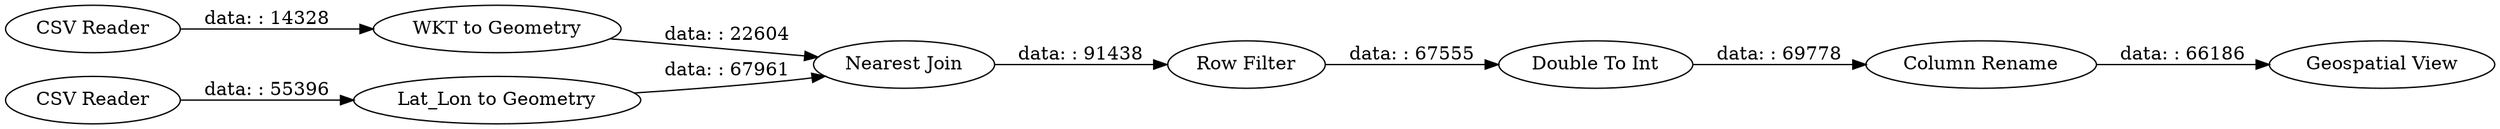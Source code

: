 digraph {
	"-4824058786628723749_52" [label="Lat_Lon to Geometry"]
	"-4824058786628723749_60" [label="Geospatial View"]
	"-4824058786628723749_54" [label="Row Filter"]
	"-4824058786628723749_61" [label="Double To Int"]
	"-4824058786628723749_51" [label="WKT to Geometry"]
	"-4824058786628723749_59" [label="Column Rename"]
	"-4824058786628723749_1" [label="CSV Reader"]
	"-4824058786628723749_46" [label="Nearest Join"]
	"-4824058786628723749_21" [label="CSV Reader"]
	"-4824058786628723749_61" -> "-4824058786628723749_59" [label="data: : 69778"]
	"-4824058786628723749_59" -> "-4824058786628723749_60" [label="data: : 66186"]
	"-4824058786628723749_1" -> "-4824058786628723749_52" [label="data: : 55396"]
	"-4824058786628723749_51" -> "-4824058786628723749_46" [label="data: : 22604"]
	"-4824058786628723749_21" -> "-4824058786628723749_51" [label="data: : 14328"]
	"-4824058786628723749_52" -> "-4824058786628723749_46" [label="data: : 67961"]
	"-4824058786628723749_54" -> "-4824058786628723749_61" [label="data: : 67555"]
	"-4824058786628723749_46" -> "-4824058786628723749_54" [label="data: : 91438"]
	rankdir=LR
}
